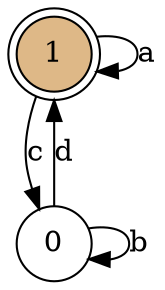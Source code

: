 digraph my_graph {
bgcolor=white;
1 [color=black, fillcolor=burlywood, shape=doublecircle, style=filled];
0 [color=black, fillcolor=white, shape=circle, style=filled];
1 -> 1  [label=a];
1 -> 0  [label=c];
0 -> 1  [label=d];
0 -> 0  [label=b];
}
